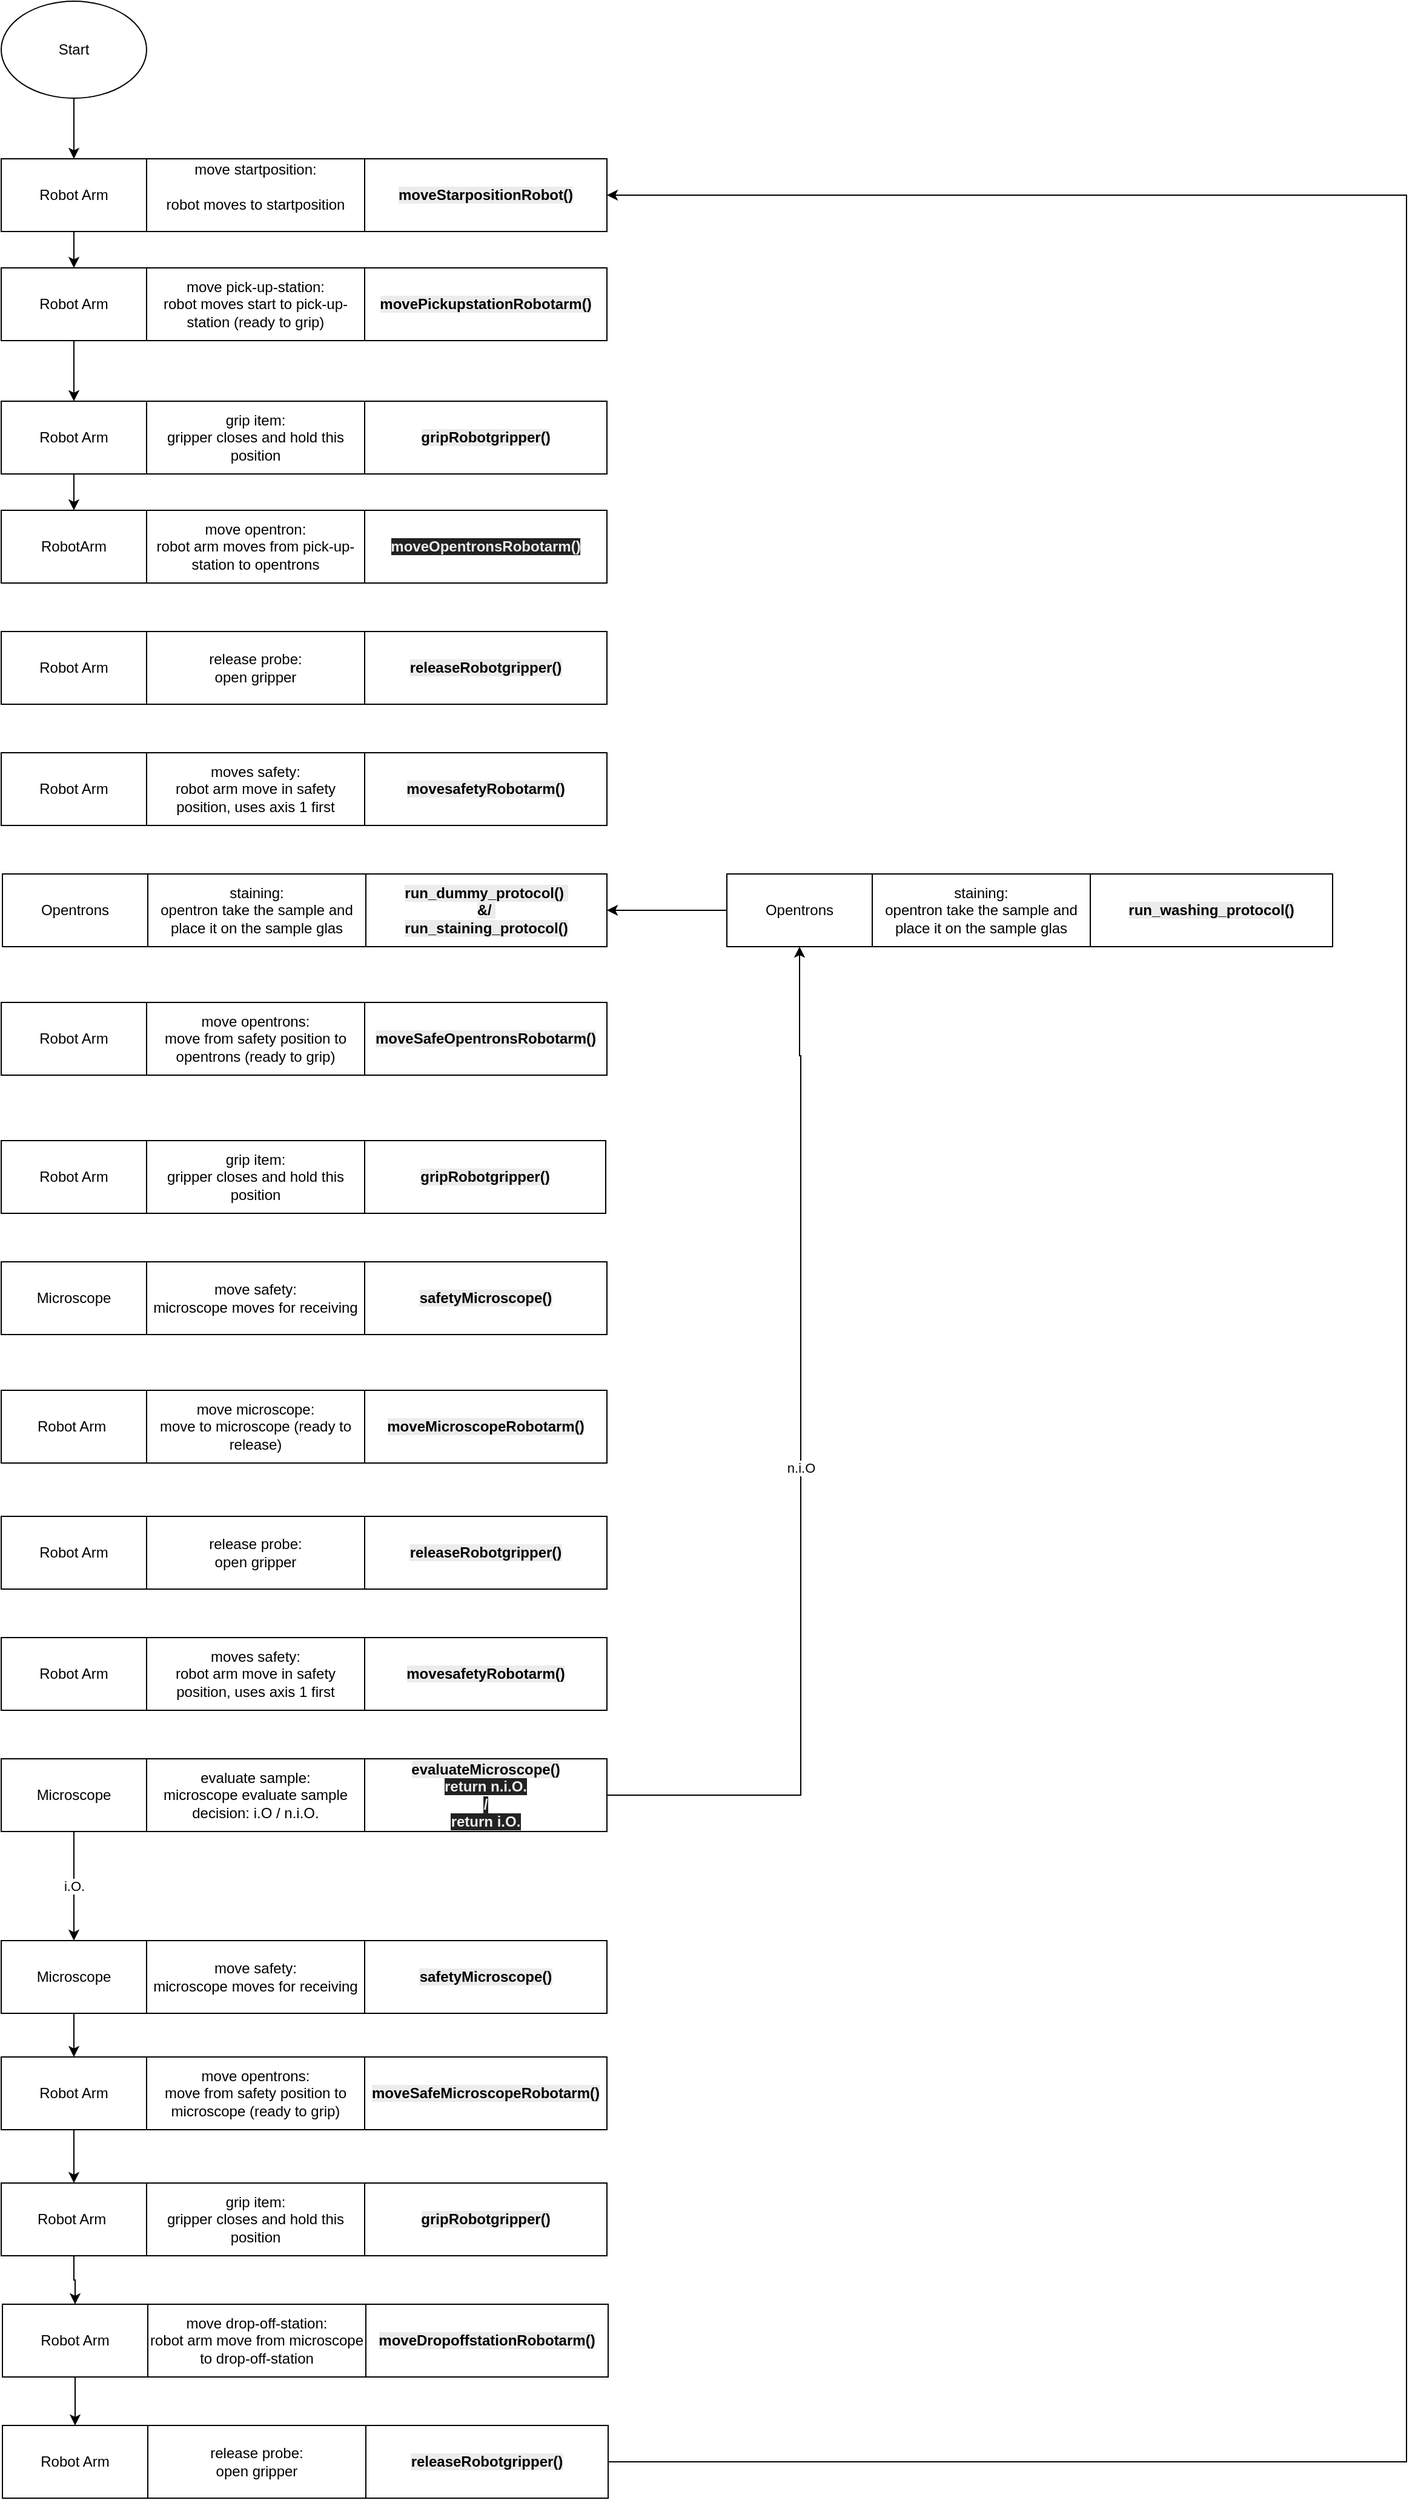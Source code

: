 <mxfile version="28.0.7">
  <diagram name="Page-1" id="VuaUxYK4RbvMLU_jhQQG">
    <mxGraphModel dx="1784" dy="1123" grid="1" gridSize="10" guides="1" tooltips="1" connect="1" arrows="1" fold="1" page="1" pageScale="2" pageWidth="827" pageHeight="1169" math="0" shadow="0">
      <root>
        <mxCell id="0" />
        <mxCell id="1" parent="0" />
        <mxCell id="GE9wOrbWjeMqlLtPEyU2-19" style="edgeStyle=orthogonalEdgeStyle;rounded=0;orthogonalLoop=1;jettySize=auto;html=1;exitX=0.5;exitY=1;exitDx=0;exitDy=0;entryX=0.5;entryY=0;entryDx=0;entryDy=0;" parent="1" source="GE9wOrbWjeMqlLtPEyU2-1" target="GE9wOrbWjeMqlLtPEyU2-17" edge="1">
          <mxGeometry relative="1" as="geometry" />
        </mxCell>
        <mxCell id="GE9wOrbWjeMqlLtPEyU2-1" value="Robot Arm" style="rounded=0;whiteSpace=wrap;html=1;" parent="1" vertex="1">
          <mxGeometry x="280" y="170" width="120" height="60" as="geometry" />
        </mxCell>
        <mxCell id="GE9wOrbWjeMqlLtPEyU2-3" style="edgeStyle=orthogonalEdgeStyle;rounded=0;orthogonalLoop=1;jettySize=auto;html=1;" parent="1" source="GE9wOrbWjeMqlLtPEyU2-2" target="GE9wOrbWjeMqlLtPEyU2-1" edge="1">
          <mxGeometry relative="1" as="geometry" />
        </mxCell>
        <mxCell id="GE9wOrbWjeMqlLtPEyU2-2" value="Start" style="ellipse;whiteSpace=wrap;html=1;" parent="1" vertex="1">
          <mxGeometry x="280" y="40" width="120" height="80" as="geometry" />
        </mxCell>
        <mxCell id="GE9wOrbWjeMqlLtPEyU2-6" value="move startposition:&lt;div&gt;&lt;br&gt;&lt;div&gt;robot moves to startposition&lt;/div&gt;&lt;div&gt;&lt;br&gt;&lt;/div&gt;&lt;/div&gt;" style="rounded=0;whiteSpace=wrap;html=1;" parent="1" vertex="1">
          <mxGeometry x="400" y="170" width="180" height="60" as="geometry" />
        </mxCell>
        <mxCell id="GE9wOrbWjeMqlLtPEyU2-8" value="RobotArm" style="rounded=0;whiteSpace=wrap;html=1;" parent="1" vertex="1">
          <mxGeometry x="280" y="460" width="120" height="60" as="geometry" />
        </mxCell>
        <mxCell id="GE9wOrbWjeMqlLtPEyU2-9" value="move opentron:&lt;div&gt;robot arm moves from pick-up-station to opentrons&lt;/div&gt;" style="rounded=0;whiteSpace=wrap;html=1;" parent="1" vertex="1">
          <mxGeometry x="400" y="460" width="180" height="60" as="geometry" />
        </mxCell>
        <mxCell id="GE9wOrbWjeMqlLtPEyU2-15" style="edgeStyle=orthogonalEdgeStyle;rounded=0;orthogonalLoop=1;jettySize=auto;html=1;exitX=0.5;exitY=1;exitDx=0;exitDy=0;" parent="1" source="GE9wOrbWjeMqlLtPEyU2-12" target="GE9wOrbWjeMqlLtPEyU2-8" edge="1">
          <mxGeometry relative="1" as="geometry" />
        </mxCell>
        <mxCell id="GE9wOrbWjeMqlLtPEyU2-12" value="Robot Arm" style="rounded=0;whiteSpace=wrap;html=1;" parent="1" vertex="1">
          <mxGeometry x="280" y="370" width="120" height="60" as="geometry" />
        </mxCell>
        <mxCell id="GE9wOrbWjeMqlLtPEyU2-13" value="grip item:&lt;div&gt;gripper closes and hold this position&lt;/div&gt;" style="rounded=0;whiteSpace=wrap;html=1;" parent="1" vertex="1">
          <mxGeometry x="400" y="370" width="180" height="60" as="geometry" />
        </mxCell>
        <mxCell id="GE9wOrbWjeMqlLtPEyU2-20" style="edgeStyle=orthogonalEdgeStyle;rounded=0;orthogonalLoop=1;jettySize=auto;html=1;exitX=0.5;exitY=1;exitDx=0;exitDy=0;entryX=0.5;entryY=0;entryDx=0;entryDy=0;" parent="1" source="GE9wOrbWjeMqlLtPEyU2-17" target="GE9wOrbWjeMqlLtPEyU2-12" edge="1">
          <mxGeometry relative="1" as="geometry" />
        </mxCell>
        <mxCell id="GE9wOrbWjeMqlLtPEyU2-17" value="Robot Arm" style="rounded=0;whiteSpace=wrap;html=1;" parent="1" vertex="1">
          <mxGeometry x="280" y="260" width="120" height="60" as="geometry" />
        </mxCell>
        <mxCell id="GE9wOrbWjeMqlLtPEyU2-18" value="move pick-up-station:&lt;div&gt;robot moves start to pick-up-station (ready to grip)&lt;/div&gt;" style="rounded=0;whiteSpace=wrap;html=1;" parent="1" vertex="1">
          <mxGeometry x="400" y="260" width="180" height="60" as="geometry" />
        </mxCell>
        <mxCell id="GE9wOrbWjeMqlLtPEyU2-21" value="&lt;b style=&quot;forced-color-adjust: none; color: rgb(0, 0, 0); font-family: Helvetica; font-size: 12px; font-style: normal; font-variant-ligatures: normal; font-variant-caps: normal; letter-spacing: normal; orphans: 2; text-align: center; text-indent: 0px; text-transform: none; widows: 2; word-spacing: 0px; -webkit-text-stroke-width: 0px; white-space: normal; background-color: rgb(236, 236, 236); text-decoration-thickness: initial; text-decoration-style: initial; text-decoration-color: initial;&quot;&gt;moveStarpositionRobot()&lt;/b&gt;" style="rounded=0;whiteSpace=wrap;html=1;" parent="1" vertex="1">
          <mxGeometry x="580" y="170" width="200" height="60" as="geometry" />
        </mxCell>
        <mxCell id="te3IdV93UK0L-4mfWPgT-1" value="&lt;b style=&quot;forced-color-adjust: none; color: rgb(0, 0, 0); font-family: Helvetica; font-size: 12px; font-style: normal; font-variant-ligatures: normal; font-variant-caps: normal; letter-spacing: normal; orphans: 2; text-align: center; text-indent: 0px; text-transform: none; widows: 2; word-spacing: 0px; -webkit-text-stroke-width: 0px; white-space: normal; background-color: rgb(236, 236, 236); text-decoration-thickness: initial; text-decoration-style: initial; text-decoration-color: initial;&quot;&gt;movePickupstationRobotarm()&lt;/b&gt;" style="rounded=0;whiteSpace=wrap;html=1;" vertex="1" parent="1">
          <mxGeometry x="580" y="260" width="200" height="60" as="geometry" />
        </mxCell>
        <mxCell id="te3IdV93UK0L-4mfWPgT-2" value="&lt;b style=&quot;forced-color-adjust: none; color: rgb(0, 0, 0); font-family: Helvetica; font-size: 12px; font-style: normal; font-variant-ligatures: normal; font-variant-caps: normal; letter-spacing: normal; orphans: 2; text-align: center; text-indent: 0px; text-transform: none; widows: 2; word-spacing: 0px; -webkit-text-stroke-width: 0px; white-space: normal; background-color: rgb(236, 236, 236); text-decoration-thickness: initial; text-decoration-style: initial; text-decoration-color: initial;&quot;&gt;gripRobotgripper()&lt;/b&gt;" style="rounded=0;whiteSpace=wrap;html=1;" vertex="1" parent="1">
          <mxGeometry x="580" y="370" width="200" height="60" as="geometry" />
        </mxCell>
        <mxCell id="te3IdV93UK0L-4mfWPgT-3" value="&lt;font color=&quot;#ededed&quot;&gt;&lt;span style=&quot;background-color: rgb(34, 34, 34);&quot;&gt;&lt;b&gt;moveOpentronsRobotarm()&lt;/b&gt;&lt;/span&gt;&lt;/font&gt;" style="rounded=0;whiteSpace=wrap;html=1;" vertex="1" parent="1">
          <mxGeometry x="580" y="460" width="200" height="60" as="geometry" />
        </mxCell>
        <mxCell id="te3IdV93UK0L-4mfWPgT-10" value="Robot Arm" style="rounded=0;whiteSpace=wrap;html=1;" vertex="1" parent="1">
          <mxGeometry x="280" y="560" width="120" height="60" as="geometry" />
        </mxCell>
        <mxCell id="te3IdV93UK0L-4mfWPgT-11" value="release probe:&lt;div&gt;open gripper&lt;/div&gt;" style="rounded=0;whiteSpace=wrap;html=1;" vertex="1" parent="1">
          <mxGeometry x="400" y="560" width="180" height="60" as="geometry" />
        </mxCell>
        <mxCell id="te3IdV93UK0L-4mfWPgT-12" value="&lt;b style=&quot;forced-color-adjust: none; color: rgb(0, 0, 0); font-family: Helvetica; font-size: 12px; font-style: normal; font-variant-ligatures: normal; font-variant-caps: normal; letter-spacing: normal; orphans: 2; text-align: center; text-indent: 0px; text-transform: none; widows: 2; word-spacing: 0px; -webkit-text-stroke-width: 0px; white-space: normal; background-color: rgb(236, 236, 236); text-decoration-thickness: initial; text-decoration-style: initial; text-decoration-color: initial;&quot;&gt;releaseRobotgripper()&lt;/b&gt;" style="rounded=0;whiteSpace=wrap;html=1;" vertex="1" parent="1">
          <mxGeometry x="580" y="560" width="200" height="60" as="geometry" />
        </mxCell>
        <mxCell id="te3IdV93UK0L-4mfWPgT-13" value="Robot Arm" style="rounded=0;whiteSpace=wrap;html=1;" vertex="1" parent="1">
          <mxGeometry x="280" y="660" width="120" height="60" as="geometry" />
        </mxCell>
        <mxCell id="te3IdV93UK0L-4mfWPgT-14" value="moves safety:&lt;div&gt;robot arm move in safety position, uses axis 1 first&lt;/div&gt;" style="rounded=0;whiteSpace=wrap;html=1;" vertex="1" parent="1">
          <mxGeometry x="400" y="660" width="180" height="60" as="geometry" />
        </mxCell>
        <mxCell id="te3IdV93UK0L-4mfWPgT-15" value="&lt;b style=&quot;forced-color-adjust: none; color: rgb(0, 0, 0); font-family: Helvetica; font-size: 12px; font-style: normal; font-variant-ligatures: normal; font-variant-caps: normal; letter-spacing: normal; orphans: 2; text-align: center; text-indent: 0px; text-transform: none; widows: 2; word-spacing: 0px; -webkit-text-stroke-width: 0px; white-space: normal; background-color: rgb(236, 236, 236); text-decoration-thickness: initial; text-decoration-style: initial; text-decoration-color: initial;&quot;&gt;movesafetyRobotarm()&lt;/b&gt;" style="rounded=0;whiteSpace=wrap;html=1;" vertex="1" parent="1">
          <mxGeometry x="580" y="660" width="200" height="60" as="geometry" />
        </mxCell>
        <mxCell id="te3IdV93UK0L-4mfWPgT-16" value="Robot Arm" style="rounded=0;whiteSpace=wrap;html=1;" vertex="1" parent="1">
          <mxGeometry x="280" y="866" width="120" height="60" as="geometry" />
        </mxCell>
        <mxCell id="te3IdV93UK0L-4mfWPgT-17" value="move opentrons:&lt;div&gt;move from safety position to opentrons (ready to grip)&lt;/div&gt;" style="rounded=0;whiteSpace=wrap;html=1;" vertex="1" parent="1">
          <mxGeometry x="400" y="866" width="180" height="60" as="geometry" />
        </mxCell>
        <mxCell id="te3IdV93UK0L-4mfWPgT-18" value="&lt;b style=&quot;forced-color-adjust: none; color: rgb(0, 0, 0); font-family: Helvetica; font-size: 12px; font-style: normal; font-variant-ligatures: normal; font-variant-caps: normal; letter-spacing: normal; orphans: 2; text-align: center; text-indent: 0px; text-transform: none; widows: 2; word-spacing: 0px; -webkit-text-stroke-width: 0px; white-space: normal; background-color: rgb(236, 236, 236); text-decoration-thickness: initial; text-decoration-style: initial; text-decoration-color: initial;&quot;&gt;moveSafeOpentronsRobotarm()&lt;/b&gt;" style="rounded=0;whiteSpace=wrap;html=1;" vertex="1" parent="1">
          <mxGeometry x="580" y="866" width="200" height="60" as="geometry" />
        </mxCell>
        <mxCell id="te3IdV93UK0L-4mfWPgT-19" value="Robot Arm" style="rounded=0;whiteSpace=wrap;html=1;" vertex="1" parent="1">
          <mxGeometry x="280" y="980" width="120" height="60" as="geometry" />
        </mxCell>
        <mxCell id="te3IdV93UK0L-4mfWPgT-20" value="grip item:&lt;div&gt;gripper closes and hold this position&lt;/div&gt;" style="rounded=0;whiteSpace=wrap;html=1;" vertex="1" parent="1">
          <mxGeometry x="400" y="980" width="180" height="60" as="geometry" />
        </mxCell>
        <mxCell id="te3IdV93UK0L-4mfWPgT-21" value="&lt;b style=&quot;color: rgb(0, 0, 0); background-color: rgb(236, 236, 236);&quot;&gt;gripRobotgripper()&lt;/b&gt;" style="rounded=0;whiteSpace=wrap;html=1;" vertex="1" parent="1">
          <mxGeometry x="580" y="980" width="199" height="60" as="geometry" />
        </mxCell>
        <mxCell id="te3IdV93UK0L-4mfWPgT-22" value="Microscope" style="rounded=0;whiteSpace=wrap;html=1;" vertex="1" parent="1">
          <mxGeometry x="280" y="1080" width="120" height="60" as="geometry" />
        </mxCell>
        <mxCell id="te3IdV93UK0L-4mfWPgT-23" value="move safety:&lt;div&gt;microscope moves for receiving&lt;/div&gt;" style="rounded=0;whiteSpace=wrap;html=1;" vertex="1" parent="1">
          <mxGeometry x="400" y="1080" width="180" height="60" as="geometry" />
        </mxCell>
        <mxCell id="te3IdV93UK0L-4mfWPgT-24" value="&lt;b style=&quot;forced-color-adjust: none; color: rgb(0, 0, 0); font-family: Helvetica; font-size: 12px; font-style: normal; font-variant-ligatures: normal; font-variant-caps: normal; letter-spacing: normal; orphans: 2; text-align: center; text-indent: 0px; text-transform: none; widows: 2; word-spacing: 0px; -webkit-text-stroke-width: 0px; white-space: normal; background-color: rgb(236, 236, 236); text-decoration-thickness: initial; text-decoration-style: initial; text-decoration-color: initial;&quot;&gt;safetyMicroscope()&lt;/b&gt;" style="rounded=0;whiteSpace=wrap;html=1;" vertex="1" parent="1">
          <mxGeometry x="580" y="1080" width="200" height="60" as="geometry" />
        </mxCell>
        <mxCell id="te3IdV93UK0L-4mfWPgT-33" value="Robot Arm&amp;nbsp;" style="rounded=0;whiteSpace=wrap;html=1;" vertex="1" parent="1">
          <mxGeometry x="280" y="1186" width="120" height="60" as="geometry" />
        </mxCell>
        <mxCell id="te3IdV93UK0L-4mfWPgT-34" value="move microscope:&lt;div&gt;move to microscope (ready to release)&lt;/div&gt;" style="rounded=0;whiteSpace=wrap;html=1;" vertex="1" parent="1">
          <mxGeometry x="400" y="1186" width="180" height="60" as="geometry" />
        </mxCell>
        <mxCell id="te3IdV93UK0L-4mfWPgT-35" value="&lt;b style=&quot;forced-color-adjust: none; color: rgb(0, 0, 0); font-family: Helvetica; font-size: 12px; font-style: normal; font-variant-ligatures: normal; font-variant-caps: normal; letter-spacing: normal; orphans: 2; text-align: center; text-indent: 0px; text-transform: none; widows: 2; word-spacing: 0px; -webkit-text-stroke-width: 0px; white-space: normal; background-color: rgb(236, 236, 236); text-decoration-thickness: initial; text-decoration-style: initial; text-decoration-color: initial;&quot;&gt;moveMicroscopeRobotarm()&lt;/b&gt;" style="rounded=0;whiteSpace=wrap;html=1;" vertex="1" parent="1">
          <mxGeometry x="580" y="1186" width="200" height="60" as="geometry" />
        </mxCell>
        <mxCell id="te3IdV93UK0L-4mfWPgT-36" value="Robot Arm" style="rounded=0;whiteSpace=wrap;html=1;" vertex="1" parent="1">
          <mxGeometry x="280" y="1290" width="120" height="60" as="geometry" />
        </mxCell>
        <mxCell id="te3IdV93UK0L-4mfWPgT-37" value="release probe:&lt;div&gt;open gripper&lt;/div&gt;" style="rounded=0;whiteSpace=wrap;html=1;" vertex="1" parent="1">
          <mxGeometry x="400" y="1290" width="180" height="60" as="geometry" />
        </mxCell>
        <mxCell id="te3IdV93UK0L-4mfWPgT-38" value="&lt;b style=&quot;color: rgb(0, 0, 0); background-color: rgb(236, 236, 236);&quot;&gt;releaseRobotgripper()&lt;/b&gt;" style="rounded=0;whiteSpace=wrap;html=1;" vertex="1" parent="1">
          <mxGeometry x="580" y="1290" width="200" height="60" as="geometry" />
        </mxCell>
        <mxCell id="te3IdV93UK0L-4mfWPgT-39" value="Robot Arm" style="rounded=0;whiteSpace=wrap;html=1;" vertex="1" parent="1">
          <mxGeometry x="280" y="1390" width="120" height="60" as="geometry" />
        </mxCell>
        <mxCell id="te3IdV93UK0L-4mfWPgT-40" value="moves safety:&lt;div&gt;robot arm move in safety position, uses axis 1 first&lt;/div&gt;" style="rounded=0;whiteSpace=wrap;html=1;" vertex="1" parent="1">
          <mxGeometry x="400" y="1390" width="180" height="60" as="geometry" />
        </mxCell>
        <mxCell id="te3IdV93UK0L-4mfWPgT-41" value="&lt;b style=&quot;color: rgb(0, 0, 0); background-color: rgb(236, 236, 236);&quot;&gt;movesafetyRobotarm()&lt;/b&gt;" style="rounded=0;whiteSpace=wrap;html=1;" vertex="1" parent="1">
          <mxGeometry x="580" y="1390" width="200" height="60" as="geometry" />
        </mxCell>
        <mxCell id="te3IdV93UK0L-4mfWPgT-42" value="Microscope" style="rounded=0;whiteSpace=wrap;html=1;" vertex="1" parent="1">
          <mxGeometry x="280" y="1490" width="120" height="60" as="geometry" />
        </mxCell>
        <mxCell id="te3IdV93UK0L-4mfWPgT-43" value="evaluate sample:&lt;div&gt;microscope evaluate sample&lt;/div&gt;&lt;div&gt;decision: i.O / n.i.O.&lt;/div&gt;" style="rounded=0;whiteSpace=wrap;html=1;" vertex="1" parent="1">
          <mxGeometry x="400" y="1490" width="180" height="60" as="geometry" />
        </mxCell>
        <mxCell id="te3IdV93UK0L-4mfWPgT-44" value="&lt;b style=&quot;forced-color-adjust: none; color: rgb(0, 0, 0); font-family: Helvetica; font-size: 12px; font-style: normal; font-variant-ligatures: normal; font-variant-caps: normal; letter-spacing: normal; orphans: 2; text-align: center; text-indent: 0px; text-transform: none; widows: 2; word-spacing: 0px; -webkit-text-stroke-width: 0px; white-space: normal; background-color: rgb(236, 236, 236); text-decoration-thickness: initial; text-decoration-style: initial; text-decoration-color: initial;&quot;&gt;evaluateMicroscope()&lt;/b&gt;&lt;div&gt;&lt;font color=&quot;#ededed&quot;&gt;&lt;span style=&quot;background-color: rgb(34, 34, 34);&quot;&gt;&lt;b&gt;return n.i.O.&lt;/b&gt;&lt;/span&gt;&lt;/font&gt;&lt;/div&gt;&lt;div&gt;&lt;font color=&quot;#ededed&quot;&gt;&lt;span style=&quot;background-color: rgb(34, 34, 34);&quot;&gt;&lt;b&gt;/&lt;/b&gt;&lt;/span&gt;&lt;/font&gt;&lt;/div&gt;&lt;div&gt;&lt;font color=&quot;#ededed&quot;&gt;&lt;span style=&quot;background-color: rgb(34, 34, 34);&quot;&gt;&lt;b&gt;return i.O.&lt;/b&gt;&lt;/span&gt;&lt;/font&gt;&lt;/div&gt;" style="rounded=0;whiteSpace=wrap;html=1;fillColor=default;strokeColor=default;" vertex="1" parent="1">
          <mxGeometry x="580" y="1490" width="200" height="60" as="geometry" />
        </mxCell>
        <mxCell id="te3IdV93UK0L-4mfWPgT-86" value="" style="edgeStyle=orthogonalEdgeStyle;rounded=0;orthogonalLoop=1;jettySize=auto;html=1;" edge="1" parent="1" source="te3IdV93UK0L-4mfWPgT-45" target="te3IdV93UK0L-4mfWPgT-48">
          <mxGeometry relative="1" as="geometry" />
        </mxCell>
        <mxCell id="te3IdV93UK0L-4mfWPgT-45" value="Microscope" style="rounded=0;whiteSpace=wrap;html=1;" vertex="1" parent="1">
          <mxGeometry x="280" y="1640" width="120" height="60" as="geometry" />
        </mxCell>
        <mxCell id="te3IdV93UK0L-4mfWPgT-46" value="move safety:&lt;div&gt;microscope moves for receiving&lt;/div&gt;" style="rounded=0;whiteSpace=wrap;html=1;" vertex="1" parent="1">
          <mxGeometry x="400" y="1640" width="180" height="60" as="geometry" />
        </mxCell>
        <mxCell id="te3IdV93UK0L-4mfWPgT-47" value="&lt;b style=&quot;color: rgb(0, 0, 0); background-color: rgb(236, 236, 236);&quot;&gt;safetyMicroscope()&lt;/b&gt;" style="rounded=0;whiteSpace=wrap;html=1;" vertex="1" parent="1">
          <mxGeometry x="580" y="1640" width="200" height="60" as="geometry" />
        </mxCell>
        <mxCell id="te3IdV93UK0L-4mfWPgT-87" value="" style="edgeStyle=orthogonalEdgeStyle;rounded=0;orthogonalLoop=1;jettySize=auto;html=1;" edge="1" parent="1" source="te3IdV93UK0L-4mfWPgT-48" target="te3IdV93UK0L-4mfWPgT-51">
          <mxGeometry relative="1" as="geometry" />
        </mxCell>
        <mxCell id="te3IdV93UK0L-4mfWPgT-48" value="Robot Arm" style="rounded=0;whiteSpace=wrap;html=1;" vertex="1" parent="1">
          <mxGeometry x="280" y="1736" width="120" height="60" as="geometry" />
        </mxCell>
        <mxCell id="te3IdV93UK0L-4mfWPgT-49" value="move opentrons:&lt;div&gt;move from safety position to microscope (ready to grip)&lt;/div&gt;" style="rounded=0;whiteSpace=wrap;html=1;" vertex="1" parent="1">
          <mxGeometry x="400" y="1736" width="180" height="60" as="geometry" />
        </mxCell>
        <mxCell id="te3IdV93UK0L-4mfWPgT-50" value="&lt;b style=&quot;color: rgb(0, 0, 0); background-color: rgb(236, 236, 236);&quot;&gt;moveSafeMicroscopeRobotarm()&lt;/b&gt;" style="rounded=0;whiteSpace=wrap;html=1;" vertex="1" parent="1">
          <mxGeometry x="580" y="1736" width="200" height="60" as="geometry" />
        </mxCell>
        <mxCell id="te3IdV93UK0L-4mfWPgT-88" value="" style="edgeStyle=orthogonalEdgeStyle;rounded=0;orthogonalLoop=1;jettySize=auto;html=1;" edge="1" parent="1" source="te3IdV93UK0L-4mfWPgT-51" target="te3IdV93UK0L-4mfWPgT-69">
          <mxGeometry relative="1" as="geometry" />
        </mxCell>
        <mxCell id="te3IdV93UK0L-4mfWPgT-51" value="Robot Arm&amp;nbsp;" style="rounded=0;whiteSpace=wrap;html=1;" vertex="1" parent="1">
          <mxGeometry x="280" y="1840" width="120" height="60" as="geometry" />
        </mxCell>
        <mxCell id="te3IdV93UK0L-4mfWPgT-52" value="grip item:&lt;div&gt;gripper closes and hold this position&lt;/div&gt;" style="rounded=0;whiteSpace=wrap;html=1;" vertex="1" parent="1">
          <mxGeometry x="400" y="1840" width="180" height="60" as="geometry" />
        </mxCell>
        <mxCell id="te3IdV93UK0L-4mfWPgT-53" value="&lt;b style=&quot;forced-color-adjust: none; color: rgb(0, 0, 0); font-family: Helvetica; font-size: 12px; font-style: normal; font-variant-ligatures: normal; font-variant-caps: normal; letter-spacing: normal; orphans: 2; text-align: center; text-indent: 0px; text-transform: none; widows: 2; word-spacing: 0px; -webkit-text-stroke-width: 0px; white-space: normal; background-color: rgb(236, 236, 236); text-decoration-thickness: initial; text-decoration-style: initial; text-decoration-color: initial;&quot;&gt;gripRobotgripper()&lt;/b&gt;" style="rounded=0;whiteSpace=wrap;html=1;" vertex="1" parent="1">
          <mxGeometry x="580" y="1840" width="200" height="60" as="geometry" />
        </mxCell>
        <mxCell id="te3IdV93UK0L-4mfWPgT-59" value="Opentrons" style="rounded=0;whiteSpace=wrap;html=1;" vertex="1" parent="1">
          <mxGeometry x="281" y="760" width="120" height="60" as="geometry" />
        </mxCell>
        <mxCell id="te3IdV93UK0L-4mfWPgT-60" value="staining:&lt;div&gt;opentron take the sample and place it on the sample glas&lt;/div&gt;" style="rounded=0;whiteSpace=wrap;html=1;" vertex="1" parent="1">
          <mxGeometry x="401" y="760" width="180" height="60" as="geometry" />
        </mxCell>
        <mxCell id="te3IdV93UK0L-4mfWPgT-61" value="&lt;b style=&quot;forced-color-adjust: none; color: rgb(0, 0, 0); font-family: Helvetica; font-size: 12px; font-style: normal; font-variant-ligatures: normal; font-variant-caps: normal; letter-spacing: normal; orphans: 2; text-align: center; text-indent: 0px; text-transform: none; widows: 2; word-spacing: 0px; -webkit-text-stroke-width: 0px; white-space: normal; background-color: rgb(236, 236, 236); text-decoration-thickness: initial; text-decoration-style: initial; text-decoration-color: initial;&quot;&gt;run_dummy_protocol()&amp;nbsp;&lt;/b&gt;&lt;div&gt;&lt;b style=&quot;forced-color-adjust: none; color: rgb(0, 0, 0); font-family: Helvetica; font-size: 12px; font-style: normal; font-variant-ligatures: normal; font-variant-caps: normal; letter-spacing: normal; orphans: 2; text-align: center; text-indent: 0px; text-transform: none; widows: 2; word-spacing: 0px; -webkit-text-stroke-width: 0px; white-space: normal; background-color: rgb(236, 236, 236); text-decoration-thickness: initial; text-decoration-style: initial; text-decoration-color: initial;&quot;&gt;&amp;amp;/&amp;nbsp;&lt;/b&gt;&lt;/div&gt;&lt;div&gt;&lt;b style=&quot;forced-color-adjust: none; color: rgb(0, 0, 0); font-family: Helvetica; font-size: 12px; font-style: normal; font-variant-ligatures: normal; font-variant-caps: normal; letter-spacing: normal; orphans: 2; text-align: center; text-indent: 0px; text-transform: none; widows: 2; word-spacing: 0px; -webkit-text-stroke-width: 0px; white-space: normal; background-color: rgb(236, 236, 236); text-decoration-thickness: initial; text-decoration-style: initial; text-decoration-color: initial;&quot;&gt;run_staining_protocol()&lt;/b&gt;&lt;/div&gt;" style="rounded=0;whiteSpace=wrap;html=1;" vertex="1" parent="1">
          <mxGeometry x="581" y="760" width="199" height="60" as="geometry" />
        </mxCell>
        <mxCell id="te3IdV93UK0L-4mfWPgT-68" value="" style="edgeStyle=orthogonalEdgeStyle;rounded=0;orthogonalLoop=1;jettySize=auto;html=1;" edge="1" parent="1" source="te3IdV93UK0L-4mfWPgT-62" target="te3IdV93UK0L-4mfWPgT-61">
          <mxGeometry relative="1" as="geometry" />
        </mxCell>
        <mxCell id="te3IdV93UK0L-4mfWPgT-62" value="Opentrons" style="rounded=0;whiteSpace=wrap;html=1;" vertex="1" parent="1">
          <mxGeometry x="879" y="760" width="120" height="60" as="geometry" />
        </mxCell>
        <mxCell id="te3IdV93UK0L-4mfWPgT-63" value="staining:&lt;div&gt;opentron take the sample and place it on the sample glas&lt;/div&gt;" style="rounded=0;whiteSpace=wrap;html=1;" vertex="1" parent="1">
          <mxGeometry x="999" y="760" width="180" height="60" as="geometry" />
        </mxCell>
        <mxCell id="te3IdV93UK0L-4mfWPgT-64" value="&lt;b style=&quot;forced-color-adjust: none; color: rgb(0, 0, 0); font-family: Helvetica; font-size: 12px; font-style: normal; font-variant-ligatures: normal; font-variant-caps: normal; letter-spacing: normal; orphans: 2; text-align: center; text-indent: 0px; text-transform: none; widows: 2; word-spacing: 0px; -webkit-text-stroke-width: 0px; white-space: normal; background-color: rgb(236, 236, 236); text-decoration-thickness: initial; text-decoration-style: initial; text-decoration-color: initial;&quot;&gt;run_washing_protocol()&lt;/b&gt;" style="rounded=0;whiteSpace=wrap;html=1;" vertex="1" parent="1">
          <mxGeometry x="1179" y="760" width="200" height="60" as="geometry" />
        </mxCell>
        <mxCell id="te3IdV93UK0L-4mfWPgT-89" value="" style="edgeStyle=orthogonalEdgeStyle;rounded=0;orthogonalLoop=1;jettySize=auto;html=1;" edge="1" parent="1" source="te3IdV93UK0L-4mfWPgT-69" target="te3IdV93UK0L-4mfWPgT-72">
          <mxGeometry relative="1" as="geometry" />
        </mxCell>
        <mxCell id="te3IdV93UK0L-4mfWPgT-69" value="Robot Arm" style="rounded=0;whiteSpace=wrap;html=1;" vertex="1" parent="1">
          <mxGeometry x="281" y="1940" width="120" height="60" as="geometry" />
        </mxCell>
        <mxCell id="te3IdV93UK0L-4mfWPgT-70" value="move drop-off-station:&lt;div&gt;robot arm move from microscope to drop-off-station&lt;/div&gt;" style="rounded=0;whiteSpace=wrap;html=1;" vertex="1" parent="1">
          <mxGeometry x="401" y="1940" width="180" height="60" as="geometry" />
        </mxCell>
        <mxCell id="te3IdV93UK0L-4mfWPgT-71" value="&lt;b style=&quot;forced-color-adjust: none; color: rgb(0, 0, 0); font-family: Helvetica; font-size: 12px; font-style: normal; font-variant-ligatures: normal; font-variant-caps: normal; letter-spacing: normal; orphans: 2; text-align: center; text-indent: 0px; text-transform: none; widows: 2; word-spacing: 0px; -webkit-text-stroke-width: 0px; white-space: normal; background-color: rgb(236, 236, 236); text-decoration-thickness: initial; text-decoration-style: initial; text-decoration-color: initial;&quot;&gt;moveDropoffstationRobotarm()&lt;/b&gt;" style="rounded=0;whiteSpace=wrap;html=1;" vertex="1" parent="1">
          <mxGeometry x="581" y="1940" width="200" height="60" as="geometry" />
        </mxCell>
        <mxCell id="te3IdV93UK0L-4mfWPgT-72" value="Robot Arm" style="rounded=0;whiteSpace=wrap;html=1;" vertex="1" parent="1">
          <mxGeometry x="281" y="2040" width="120" height="60" as="geometry" />
        </mxCell>
        <mxCell id="te3IdV93UK0L-4mfWPgT-73" value="release probe:&lt;div&gt;open gripper&lt;/div&gt;" style="rounded=0;whiteSpace=wrap;html=1;" vertex="1" parent="1">
          <mxGeometry x="401" y="2040" width="180" height="60" as="geometry" />
        </mxCell>
        <mxCell id="te3IdV93UK0L-4mfWPgT-74" value="&lt;b style=&quot;forced-color-adjust: none; color: rgb(0, 0, 0); font-family: Helvetica; font-size: 12px; font-style: normal; font-variant-ligatures: normal; font-variant-caps: normal; letter-spacing: normal; orphans: 2; text-align: center; text-indent: 0px; text-transform: none; widows: 2; word-spacing: 0px; -webkit-text-stroke-width: 0px; white-space: normal; background-color: rgb(236, 236, 236); text-decoration-thickness: initial; text-decoration-style: initial; text-decoration-color: initial;&quot;&gt;releaseRobotgripper()&lt;/b&gt;" style="rounded=0;whiteSpace=wrap;html=1;" vertex="1" parent="1">
          <mxGeometry x="581" y="2040" width="200" height="60" as="geometry" />
        </mxCell>
        <mxCell id="te3IdV93UK0L-4mfWPgT-82" value="" style="endArrow=classic;html=1;rounded=0;edgeStyle=orthogonalEdgeStyle;entryX=0.5;entryY=1;entryDx=0;entryDy=0;exitX=1;exitY=0.5;exitDx=0;exitDy=0;" edge="1" parent="1" source="te3IdV93UK0L-4mfWPgT-44" target="te3IdV93UK0L-4mfWPgT-62">
          <mxGeometry relative="1" as="geometry">
            <mxPoint x="890" y="1540" as="sourcePoint" />
            <mxPoint x="1100" y="1290" as="targetPoint" />
            <Array as="points">
              <mxPoint x="940" y="1520" />
              <mxPoint x="940" y="910" />
            </Array>
          </mxGeometry>
        </mxCell>
        <mxCell id="te3IdV93UK0L-4mfWPgT-83" value="n.i.O" style="edgeLabel;resizable=0;html=1;;align=center;verticalAlign=middle;" connectable="0" vertex="1" parent="te3IdV93UK0L-4mfWPgT-82">
          <mxGeometry relative="1" as="geometry" />
        </mxCell>
        <mxCell id="te3IdV93UK0L-4mfWPgT-84" value="" style="endArrow=classic;html=1;rounded=0;edgeStyle=orthogonalEdgeStyle;entryX=0.5;entryY=0;entryDx=0;entryDy=0;exitX=0.5;exitY=1;exitDx=0;exitDy=0;" edge="1" parent="1" source="te3IdV93UK0L-4mfWPgT-42" target="te3IdV93UK0L-4mfWPgT-45">
          <mxGeometry relative="1" as="geometry">
            <mxPoint x="1180" y="2400" as="sourcePoint" />
            <mxPoint x="1339" y="1700" as="targetPoint" />
            <Array as="points">
              <mxPoint x="340" y="1640" />
              <mxPoint x="340" y="1640" />
            </Array>
          </mxGeometry>
        </mxCell>
        <mxCell id="te3IdV93UK0L-4mfWPgT-85" value="i.O." style="edgeLabel;resizable=0;html=1;;align=center;verticalAlign=middle;" connectable="0" vertex="1" parent="te3IdV93UK0L-4mfWPgT-84">
          <mxGeometry relative="1" as="geometry" />
        </mxCell>
        <mxCell id="te3IdV93UK0L-4mfWPgT-90" value="" style="endArrow=classic;html=1;rounded=0;edgeStyle=orthogonalEdgeStyle;exitX=1;exitY=0.5;exitDx=0;exitDy=0;entryX=1;entryY=0.5;entryDx=0;entryDy=0;" edge="1" parent="1" source="te3IdV93UK0L-4mfWPgT-74" target="GE9wOrbWjeMqlLtPEyU2-21">
          <mxGeometry width="50" height="50" relative="1" as="geometry">
            <mxPoint x="870" y="2060" as="sourcePoint" />
            <mxPoint x="460" y="90" as="targetPoint" />
            <Array as="points">
              <mxPoint x="1440" y="2070" />
              <mxPoint x="1440" y="200" />
            </Array>
          </mxGeometry>
        </mxCell>
      </root>
    </mxGraphModel>
  </diagram>
</mxfile>
